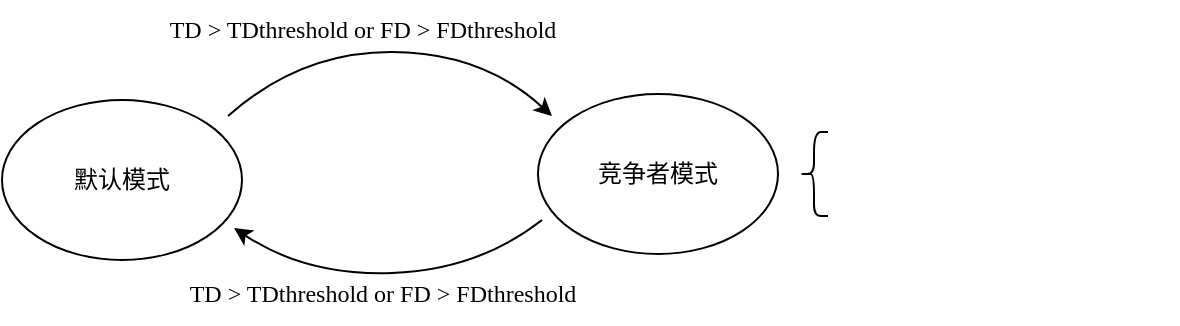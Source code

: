 <mxfile version="17.4.0" type="github">
  <diagram id="OsWdyKwbPTlSBCUB8FS5" name="Page-1">
    <mxGraphModel dx="946" dy="1046" grid="0" gridSize="10" guides="1" tooltips="1" connect="1" arrows="1" fold="1" page="0" pageScale="1" pageWidth="827" pageHeight="1169" math="0" shadow="0">
      <root>
        <mxCell id="0" />
        <mxCell id="1" parent="0" />
        <mxCell id="Yym6RCBS1PT57qag1aL7-10" value="" style="endArrow=classic;html=1;rounded=0;curved=1;entryX=0.967;entryY=0.8;entryDx=0;entryDy=0;entryPerimeter=0;" edge="1" parent="1" target="Yym6RCBS1PT57qag1aL7-2">
          <mxGeometry width="50" height="50" relative="1" as="geometry">
            <mxPoint x="426" y="105" as="sourcePoint" />
            <mxPoint x="277" y="112" as="targetPoint" />
            <Array as="points">
              <mxPoint x="394" y="130" />
              <mxPoint x="308" y="133" />
            </Array>
          </mxGeometry>
        </mxCell>
        <mxCell id="Yym6RCBS1PT57qag1aL7-2" value="&lt;font face=&quot;SimSong-Regular&quot;&gt;默认模式&lt;/font&gt;" style="ellipse;whiteSpace=wrap;html=1;" vertex="1" parent="1">
          <mxGeometry x="156" y="45" width="120" height="80" as="geometry" />
        </mxCell>
        <mxCell id="Yym6RCBS1PT57qag1aL7-5" value="&lt;font face=&quot;SimSong-Regular&quot;&gt;竞争者模式&lt;/font&gt;" style="ellipse;whiteSpace=wrap;html=1;" vertex="1" parent="1">
          <mxGeometry x="424" y="42" width="120" height="80" as="geometry" />
        </mxCell>
        <mxCell id="Yym6RCBS1PT57qag1aL7-9" value="" style="endArrow=classic;html=1;rounded=0;curved=1;" edge="1" parent="1">
          <mxGeometry width="50" height="50" relative="1" as="geometry">
            <mxPoint x="269" y="53" as="sourcePoint" />
            <mxPoint x="431" y="53" as="targetPoint" />
            <Array as="points">
              <mxPoint x="305" y="21" />
              <mxPoint x="396" y="21" />
            </Array>
          </mxGeometry>
        </mxCell>
        <mxCell id="Yym6RCBS1PT57qag1aL7-23" value="&lt;font face=&quot;Times New Roman&quot;&gt;TD &amp;gt; TDthreshold or FD &amp;gt; FDthreshold&amp;nbsp;&lt;/font&gt;" style="text;html=1;strokeColor=none;fillColor=none;align=center;verticalAlign=middle;whiteSpace=wrap;rounded=0;dashed=1;" vertex="1" parent="1">
          <mxGeometry x="225" y="-5" width="226" height="30" as="geometry" />
        </mxCell>
        <mxCell id="Yym6RCBS1PT57qag1aL7-26" value="&lt;font face=&quot;Times New Roman&quot;&gt;TD &amp;gt; TDthreshold or FD &amp;gt; FDthreshold&amp;nbsp;&lt;/font&gt;" style="text;html=1;strokeColor=none;fillColor=none;align=center;verticalAlign=middle;whiteSpace=wrap;rounded=0;dashed=1;" vertex="1" parent="1">
          <mxGeometry x="235" y="127" width="226" height="30" as="geometry" />
        </mxCell>
        <mxCell id="Yym6RCBS1PT57qag1aL7-30" value="&lt;font face=&quot;Times New Roman&quot;&gt;&lt;br&gt;&lt;/font&gt;" style="text;html=1;strokeColor=none;fillColor=none;align=center;verticalAlign=middle;whiteSpace=wrap;rounded=0;dashed=1;" vertex="1" parent="1">
          <mxGeometry x="572" y="48" width="172" height="30" as="geometry" />
        </mxCell>
        <mxCell id="Yym6RCBS1PT57qag1aL7-31" value="" style="shape=curlyBracket;whiteSpace=wrap;html=1;rounded=1;shadow=0;sketch=0;pointerEvents=1;fontFamily=Tahoma;fontSize=12;fontColor=default;strokeColor=default;strokeWidth=1;fillColor=default;size=0.5;" vertex="1" parent="1">
          <mxGeometry x="555" y="61" width="14" height="42" as="geometry" />
        </mxCell>
      </root>
    </mxGraphModel>
  </diagram>
</mxfile>
